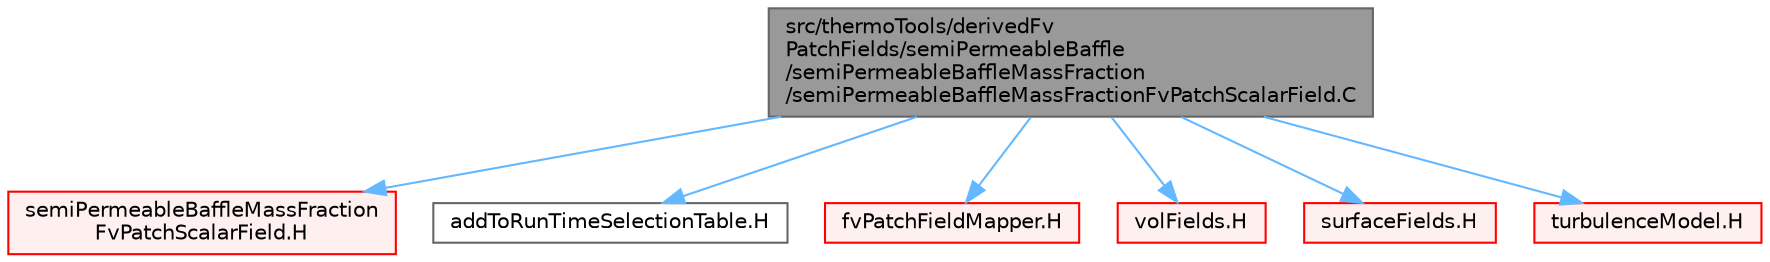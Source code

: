digraph "src/thermoTools/derivedFvPatchFields/semiPermeableBaffle/semiPermeableBaffleMassFraction/semiPermeableBaffleMassFractionFvPatchScalarField.C"
{
 // LATEX_PDF_SIZE
  bgcolor="transparent";
  edge [fontname=Helvetica,fontsize=10,labelfontname=Helvetica,labelfontsize=10];
  node [fontname=Helvetica,fontsize=10,shape=box,height=0.2,width=0.4];
  Node1 [id="Node000001",label="src/thermoTools/derivedFv\lPatchFields/semiPermeableBaffle\l/semiPermeableBaffleMassFraction\l/semiPermeableBaffleMassFractionFvPatchScalarField.C",height=0.2,width=0.4,color="gray40", fillcolor="grey60", style="filled", fontcolor="black",tooltip=" "];
  Node1 -> Node2 [id="edge1_Node000001_Node000002",color="steelblue1",style="solid",tooltip=" "];
  Node2 [id="Node000002",label="semiPermeableBaffleMassFraction\lFvPatchScalarField.H",height=0.2,width=0.4,color="red", fillcolor="#FFF0F0", style="filled",URL="$semiPermeableBaffleMassFractionFvPatchScalarField_8H.html",tooltip=" "];
  Node1 -> Node314 [id="edge2_Node000001_Node000314",color="steelblue1",style="solid",tooltip=" "];
  Node314 [id="Node000314",label="addToRunTimeSelectionTable.H",height=0.2,width=0.4,color="grey40", fillcolor="white", style="filled",URL="$addToRunTimeSelectionTable_8H.html",tooltip="Macros for easy insertion into run-time selection tables."];
  Node1 -> Node315 [id="edge3_Node000001_Node000315",color="steelblue1",style="solid",tooltip=" "];
  Node315 [id="Node000315",label="fvPatchFieldMapper.H",height=0.2,width=0.4,color="red", fillcolor="#FFF0F0", style="filled",URL="$fvPatchFieldMapper_8H.html",tooltip=" "];
  Node1 -> Node316 [id="edge4_Node000001_Node000316",color="steelblue1",style="solid",tooltip=" "];
  Node316 [id="Node000316",label="volFields.H",height=0.2,width=0.4,color="red", fillcolor="#FFF0F0", style="filled",URL="$volFields_8H.html",tooltip=" "];
  Node1 -> Node421 [id="edge5_Node000001_Node000421",color="steelblue1",style="solid",tooltip=" "];
  Node421 [id="Node000421",label="surfaceFields.H",height=0.2,width=0.4,color="red", fillcolor="#FFF0F0", style="filled",URL="$surfaceFields_8H.html",tooltip="Foam::surfaceFields."];
  Node1 -> Node429 [id="edge6_Node000001_Node000429",color="steelblue1",style="solid",tooltip=" "];
  Node429 [id="Node000429",label="turbulenceModel.H",height=0.2,width=0.4,color="red", fillcolor="#FFF0F0", style="filled",URL="$turbulenceModel_8H.html",tooltip=" "];
}
